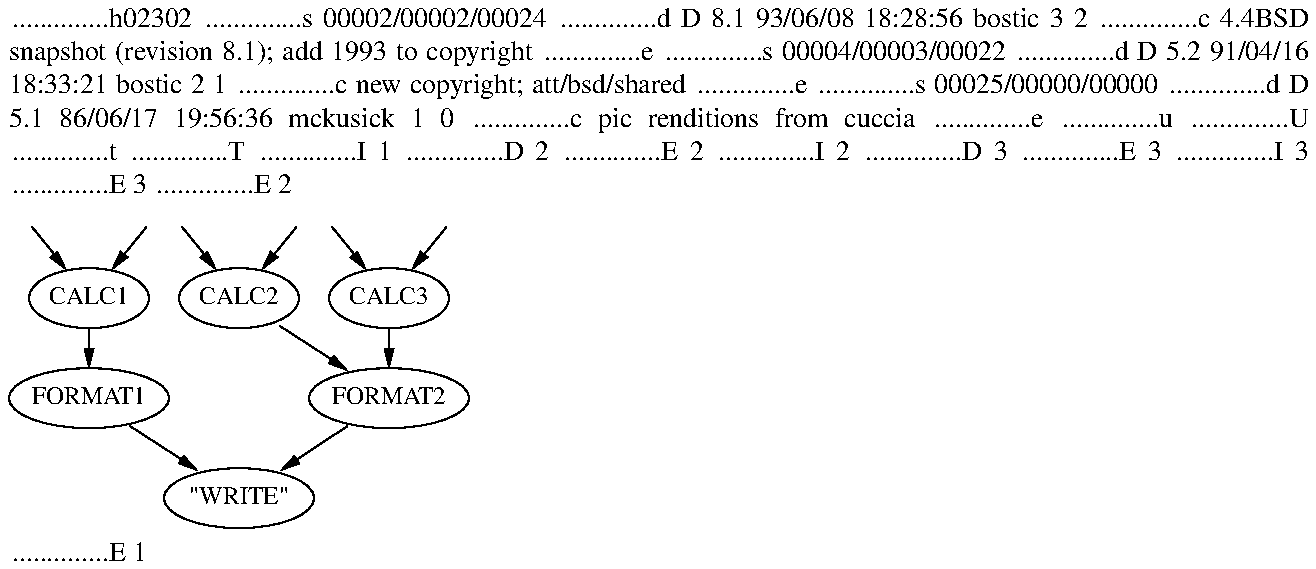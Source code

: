 h02302
s 00002/00002/00024
d D 8.1 93/06/08 18:28:56 bostic 3 2
c 4.4BSD snapshot (revision 8.1); add 1993 to copyright
e
s 00004/00003/00022
d D 5.2 91/04/16 18:33:21 bostic 2 1
c new copyright; att/bsd/shared
e
s 00025/00000/00000
d D 5.1 86/06/17 19:56:36 mckusick 1 0
c pic renditions from cuccia
e
u
U
t
T
I 1
D 2
.\" Copyright (c) 1986 Regents of the University of California.
.\" All rights reserved.  The Berkeley software License Agreement
.\" specifies the terms and conditions for redistribution.
E 2
I 2
D 3
.\" Copyright (c) 1986 The Regents of the University of California.
.\" All rights reserved.
E 3
I 3
.\" Copyright (c) 1986, 1993
.\"	The Regents of the University of California.  All rights reserved.
E 3
.\"
.\" %sccs.include.redist.man%
E 2
.\"
.\"	%W% (Berkeley) %G%
.\"
.PS
ellipse ht .3i wid .6i "\s-1CALC1\s+1"
ellipse ht .3i wid .6i "\s-1CALC2\s+1" at 1st ellipse + (.75i,0i)
ellipse ht .3i wid .6i "\s-1CALC3\s+1" at 1st ellipse + (1.5i,0i)
ellipse ht .3i wid .8i "\s-1FORMAT1\s+1" at 1st ellipse - (0i,.5i)
ellipse ht .3i wid .8i "\s-1FORMAT2\s+1" at 3rd ellipse - (0i,.5i)
ellipse ht .3i wid .75i "\s-1\"WRITE\"\s+1" at 5th ellipse - (.75i,.5i)
line <- from 1st ellipse up .5i left .4i chop .1825i
line <- from 1st ellipse up .5i right .4i chop .1825i
line <- from 2nd ellipse up .5i left .4i chop .1825i
line <- from 2nd ellipse up .5i right .4i chop .1825i
line <- from 3rd ellipse up .5i left .4i chop .1825i
line <- from 3rd ellipse up .5i right .4i chop .1825i
arrow from 1st ellipse to 4th ellipse chop .15i
arrow from 2nd ellipse to 5th ellipse chop 
arrow from 3rd ellipse to 5th ellipse chop .15i
arrow from 4th ellipse to 6th ellipse chop
arrow from 5th ellipse to 6th ellipse chop
.PE
E 1
